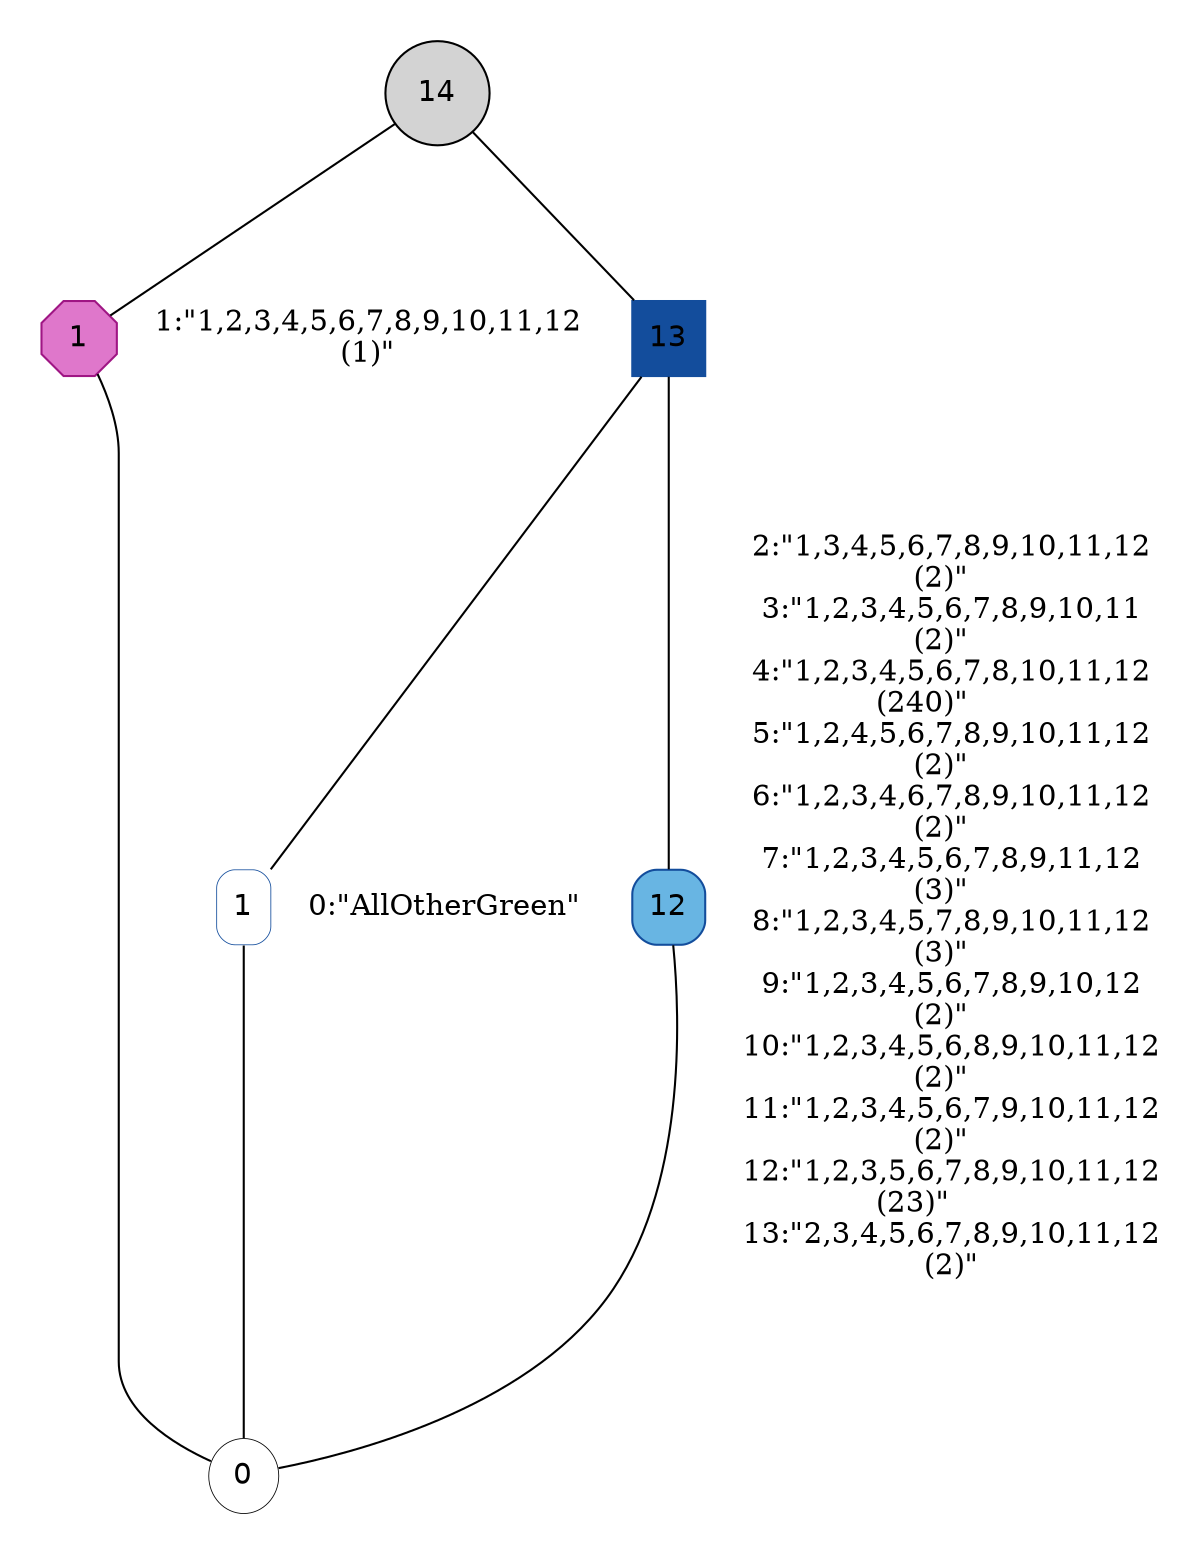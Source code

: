 // <Lattice object of 3 atoms 6 concepts 2 coatoms at 0x10f52edd8>
digraph Lattice {
	node [label="" shape=circle style=filled width=.25]
	edge [dir=none labeldistance=1.5 minlen=2]
	subgraph cluster_0 {
		style=filled
		color=transparent
		c0 ["\"\""="" color="" fillcolor="" fontname=Helvetica label=0 penwidth=0.4 shape="" style=""]
	}
	subgraph cluster_1 {
		style=filled
		color=transparent
		c1 [color="#134d9c" fontname=Helvetica label=1 penwidth=0.4 shape=box style=rounded]
	}
	c1 -> c1 [label="0:\"AllOtherGreen\"" color=transparent labelangle=270]
	c1 -> c0
	subgraph cluster_2 {
		style=filled
		color=transparent
		c2 [color="#9f1684" fillcolor="#df77cb" fontname=Helvetica label=1 shape=octagon style=filled]
	}
	c2 -> c2 [label="1:\"1,2,3,4,5,6,7,8,9,10,11,12\n(1)\"" color=transparent labelangle=270]
	c2 -> c0
	subgraph cluster_3 {
		style=filled
		color=transparent
		c3 [color="#134d9c" fillcolor="#68b5e3" fontname=Helvetica label=12 shape=box style="rounded,filled"]
	}
	c3 -> c3 [label="2:\"1,3,4,5,6,7,8,9,10,11,12\n(2)\"	
3:\"1,2,3,4,5,6,7,8,9,10,11\n(2)\"	
4:\"1,2,3,4,5,6,7,8,10,11,12\n(240)\"	
5:\"1,2,4,5,6,7,8,9,10,11,12\n(2)\"	
6:\"1,2,3,4,6,7,8,9,10,11,12\n(2)\"	
7:\"1,2,3,4,5,6,7,8,9,11,12\n(3)\"	
8:\"1,2,3,4,5,7,8,9,10,11,12\n(3)\"	
9:\"1,2,3,4,5,6,7,8,9,10,12\n(2)\"	
10:\"1,2,3,4,5,6,8,9,10,11,12\n(2)\"	
11:\"1,2,3,4,5,6,7,9,10,11,12\n(2)\"	
12:\"1,2,3,5,6,7,8,9,10,11,12\n(23)\"	
13:\"2,3,4,5,6,7,8,9,10,11,12\n(2)\"" color=transparent labelangle=270]
	c3 -> c0
	subgraph cluster_4 {
		style=filled
		color=transparent
		c4 [color="#134d9c" fontname=Helvetica label=13 shape=box]
	}
	c4 -> c1
	c4 -> c3
	subgraph cluster_5 {
		style=filled
		color=transparent
		c5 [fontname=Helvetica label=14]
	}
	c5 -> c2
	c5 -> c4
}

